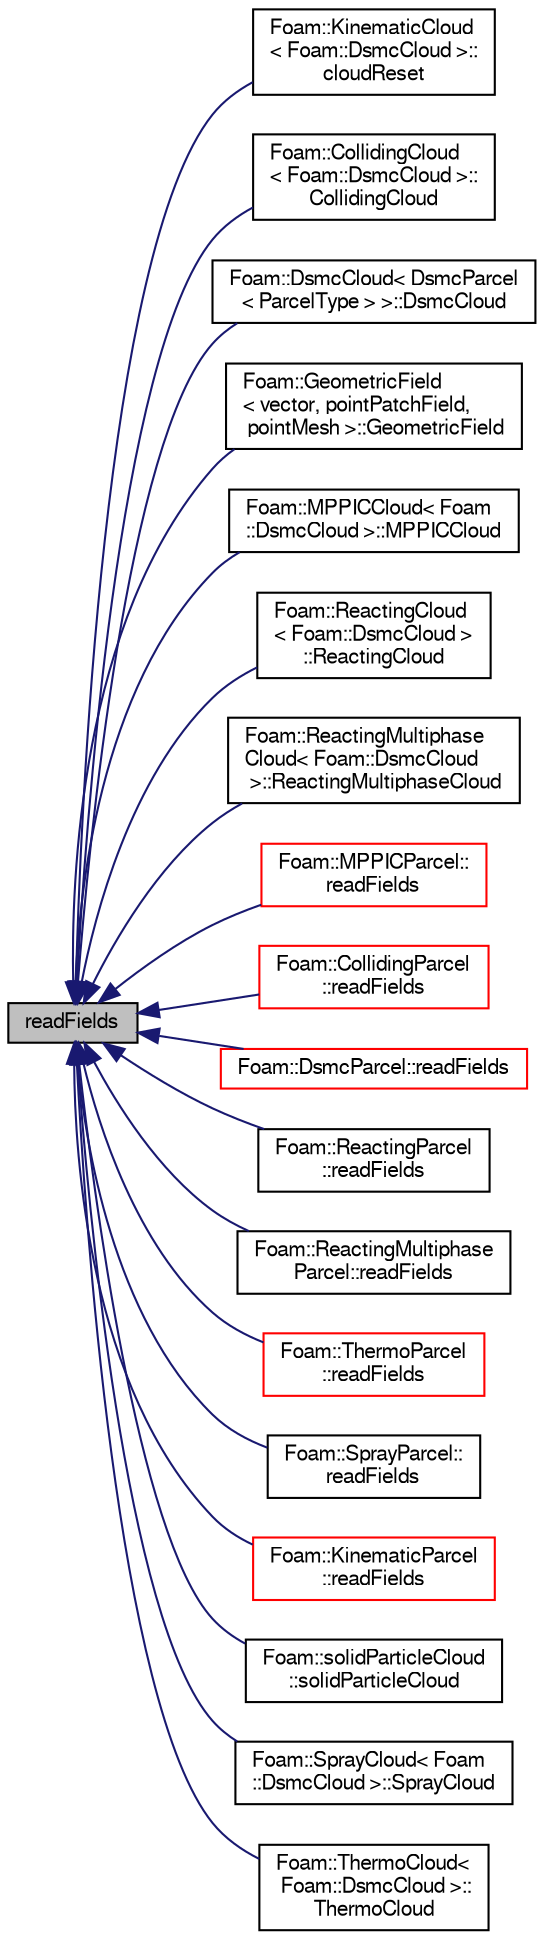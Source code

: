 digraph "readFields"
{
  bgcolor="transparent";
  edge [fontname="FreeSans",fontsize="10",labelfontname="FreeSans",labelfontsize="10"];
  node [fontname="FreeSans",fontsize="10",shape=record];
  rankdir="LR";
  Node135333 [label="readFields",height=0.2,width=0.4,color="black", fillcolor="grey75", style="filled", fontcolor="black"];
  Node135333 -> Node135334 [dir="back",color="midnightblue",fontsize="10",style="solid",fontname="FreeSans"];
  Node135334 [label="Foam::KinematicCloud\l\< Foam::DsmcCloud \>::\lcloudReset",height=0.2,width=0.4,color="black",URL="$a23786.html#a448703ff0d11d9132bd7a881eb7e2a53",tooltip="Reset state of cloud. "];
  Node135333 -> Node135335 [dir="back",color="midnightblue",fontsize="10",style="solid",fontname="FreeSans"];
  Node135335 [label="Foam::CollidingCloud\l\< Foam::DsmcCloud \>::\lCollidingCloud",height=0.2,width=0.4,color="black",URL="$a23758.html#a9302cfce90f9a42cce11387d9e10c2a9",tooltip="Construct given carrier gas fields. "];
  Node135333 -> Node135336 [dir="back",color="midnightblue",fontsize="10",style="solid",fontname="FreeSans"];
  Node135336 [label="Foam::DsmcCloud\< DsmcParcel\l\< ParcelType \> \>::DsmcCloud",height=0.2,width=0.4,color="black",URL="$a23686.html#acf6fe3e20412dfd13ca79c8cec220aed",tooltip="Construct given name and mesh, will read Parcels and fields from. "];
  Node135333 -> Node135337 [dir="back",color="midnightblue",fontsize="10",style="solid",fontname="FreeSans"];
  Node135337 [label="Foam::GeometricField\l\< vector, pointPatchField,\l pointMesh \>::GeometricField",height=0.2,width=0.4,color="black",URL="$a22434.html#a06bb95f53761708e6ff15cb44d4c88e2",tooltip="Construct and read given IOobject. "];
  Node135333 -> Node135338 [dir="back",color="midnightblue",fontsize="10",style="solid",fontname="FreeSans"];
  Node135338 [label="Foam::MPPICCloud\< Foam\l::DsmcCloud \>::MPPICCloud",height=0.2,width=0.4,color="black",URL="$a23802.html#adbe09ebdc623965d71b34b624f780e62",tooltip="Construct given carrier gas fields. "];
  Node135333 -> Node135339 [dir="back",color="midnightblue",fontsize="10",style="solid",fontname="FreeSans"];
  Node135339 [label="Foam::ReactingCloud\l\< Foam::DsmcCloud \>\l::ReactingCloud",height=0.2,width=0.4,color="black",URL="$a23814.html#a2e58a8afea4a106a799124386cb11e5d",tooltip="Construct given carrier gas fields. "];
  Node135333 -> Node135340 [dir="back",color="midnightblue",fontsize="10",style="solid",fontname="FreeSans"];
  Node135340 [label="Foam::ReactingMultiphase\lCloud\< Foam::DsmcCloud\l \>::ReactingMultiphaseCloud",height=0.2,width=0.4,color="black",URL="$a23826.html#aa72f12c5613c928b9c79fda89e38b7ee",tooltip="Construct given carrier gas fields. "];
  Node135333 -> Node135341 [dir="back",color="midnightblue",fontsize="10",style="solid",fontname="FreeSans"];
  Node135341 [label="Foam::MPPICParcel::\lreadFields",height=0.2,width=0.4,color="red",URL="$a23894.html#ae1118a08fed2fe58c47d9142f0f131af",tooltip="Read. "];
  Node135333 -> Node135343 [dir="back",color="midnightblue",fontsize="10",style="solid",fontname="FreeSans"];
  Node135343 [label="Foam::CollidingParcel\l::readFields",height=0.2,width=0.4,color="red",URL="$a23854.html#ae1118a08fed2fe58c47d9142f0f131af",tooltip="Read. "];
  Node135333 -> Node135345 [dir="back",color="midnightblue",fontsize="10",style="solid",fontname="FreeSans"];
  Node135345 [label="Foam::DsmcParcel::readFields",height=0.2,width=0.4,color="red",URL="$a23690.html#a823bc53afb237f5c7493114582cb68e8"];
  Node135333 -> Node135347 [dir="back",color="midnightblue",fontsize="10",style="solid",fontname="FreeSans"];
  Node135347 [label="Foam::ReactingParcel\l::readFields",height=0.2,width=0.4,color="black",URL="$a23922.html#ae1118a08fed2fe58c47d9142f0f131af",tooltip="Read - no composition. "];
  Node135333 -> Node135348 [dir="back",color="midnightblue",fontsize="10",style="solid",fontname="FreeSans"];
  Node135348 [label="Foam::ReactingMultiphase\lParcel::readFields",height=0.2,width=0.4,color="black",URL="$a23910.html#ae1118a08fed2fe58c47d9142f0f131af",tooltip="Read - no composition. "];
  Node135333 -> Node135349 [dir="back",color="midnightblue",fontsize="10",style="solid",fontname="FreeSans"];
  Node135349 [label="Foam::ThermoParcel\l::readFields",height=0.2,width=0.4,color="red",URL="$a23938.html#ae1118a08fed2fe58c47d9142f0f131af",tooltip="Read. "];
  Node135333 -> Node135351 [dir="back",color="midnightblue",fontsize="10",style="solid",fontname="FreeSans"];
  Node135351 [label="Foam::SprayParcel::\lreadFields",height=0.2,width=0.4,color="black",URL="$a24534.html#ae1118a08fed2fe58c47d9142f0f131af",tooltip="Read - no composition. "];
  Node135333 -> Node135352 [dir="back",color="midnightblue",fontsize="10",style="solid",fontname="FreeSans"];
  Node135352 [label="Foam::KinematicParcel\l::readFields",height=0.2,width=0.4,color="red",URL="$a23878.html#ae1118a08fed2fe58c47d9142f0f131af",tooltip="Read. "];
  Node135333 -> Node135354 [dir="back",color="midnightblue",fontsize="10",style="solid",fontname="FreeSans"];
  Node135354 [label="Foam::solidParticleCloud\l::solidParticleCloud",height=0.2,width=0.4,color="black",URL="$a24514.html#a814d5c23177e331b69ad11b5428aca1a",tooltip="Construct given mesh. "];
  Node135333 -> Node135355 [dir="back",color="midnightblue",fontsize="10",style="solid",fontname="FreeSans"];
  Node135355 [label="Foam::SprayCloud\< Foam\l::DsmcCloud \>::SprayCloud",height=0.2,width=0.4,color="black",URL="$a24530.html#a99a36ed285b9a6cfbb1e65454933979e",tooltip="Construct given carrier gas fields. "];
  Node135333 -> Node135356 [dir="back",color="midnightblue",fontsize="10",style="solid",fontname="FreeSans"];
  Node135356 [label="Foam::ThermoCloud\<\l Foam::DsmcCloud \>::\lThermoCloud",height=0.2,width=0.4,color="black",URL="$a23834.html#acb3c0d0149a940bbe8a73fbb3734ca02",tooltip="Construct given carrier gas fields. "];
}
